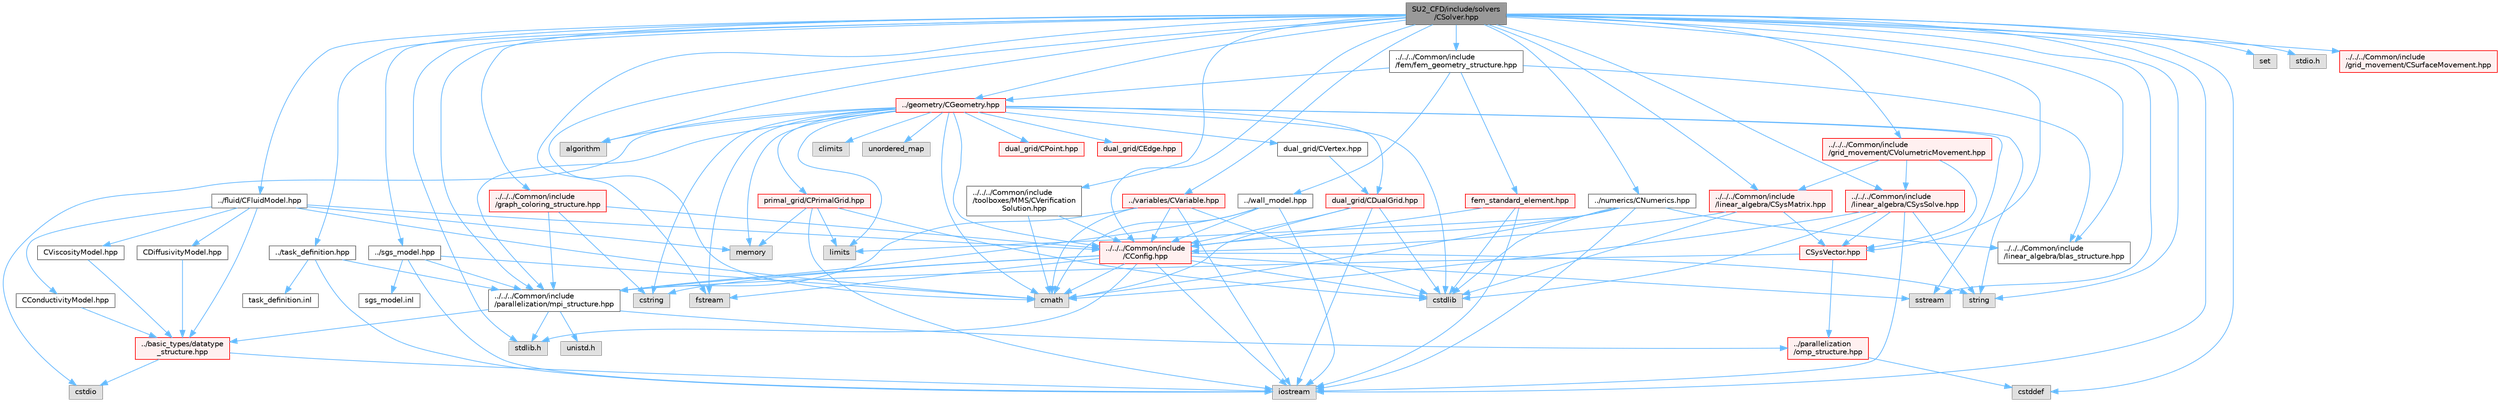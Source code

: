 digraph "SU2_CFD/include/solvers/CSolver.hpp"
{
 // LATEX_PDF_SIZE
  bgcolor="transparent";
  edge [fontname=Helvetica,fontsize=10,labelfontname=Helvetica,labelfontsize=10];
  node [fontname=Helvetica,fontsize=10,shape=box,height=0.2,width=0.4];
  Node1 [id="Node000001",label="SU2_CFD/include/solvers\l/CSolver.hpp",height=0.2,width=0.4,color="gray40", fillcolor="grey60", style="filled", fontcolor="black",tooltip="Headers of the CSolver class which is inherited by all of the other solvers."];
  Node1 -> Node2 [id="edge1_Node000001_Node000002",color="steelblue1",style="solid",tooltip=" "];
  Node2 [id="Node000002",label="../../../Common/include\l/parallelization/mpi_structure.hpp",height=0.2,width=0.4,color="grey40", fillcolor="white", style="filled",URL="$mpi__structure_8hpp.html",tooltip="Headers of the mpi interface for generalized datatypes. The subroutines and functions are in the mpi_..."];
  Node2 -> Node3 [id="edge2_Node000002_Node000003",color="steelblue1",style="solid",tooltip=" "];
  Node3 [id="Node000003",label="stdlib.h",height=0.2,width=0.4,color="grey60", fillcolor="#E0E0E0", style="filled",tooltip=" "];
  Node2 -> Node4 [id="edge3_Node000002_Node000004",color="steelblue1",style="solid",tooltip=" "];
  Node4 [id="Node000004",label="../basic_types/datatype\l_structure.hpp",height=0.2,width=0.4,color="red", fillcolor="#FFF0F0", style="filled",URL="$datatype__structure_8hpp.html",tooltip="Headers for generalized datatypes, defines an interface for AD types."];
  Node4 -> Node5 [id="edge4_Node000004_Node000005",color="steelblue1",style="solid",tooltip=" "];
  Node5 [id="Node000005",label="iostream",height=0.2,width=0.4,color="grey60", fillcolor="#E0E0E0", style="filled",tooltip=" "];
  Node4 -> Node7 [id="edge5_Node000004_Node000007",color="steelblue1",style="solid",tooltip=" "];
  Node7 [id="Node000007",label="cstdio",height=0.2,width=0.4,color="grey60", fillcolor="#E0E0E0", style="filled",tooltip=" "];
  Node2 -> Node14 [id="edge6_Node000002_Node000014",color="steelblue1",style="solid",tooltip=" "];
  Node14 [id="Node000014",label="unistd.h",height=0.2,width=0.4,color="grey60", fillcolor="#E0E0E0", style="filled",tooltip=" "];
  Node2 -> Node11 [id="edge7_Node000002_Node000011",color="steelblue1",style="solid",tooltip=" "];
  Node11 [id="Node000011",label="../parallelization\l/omp_structure.hpp",height=0.2,width=0.4,color="red", fillcolor="#FFF0F0", style="filled",URL="$omp__structure_8hpp.html",tooltip="OpenMP interface header, provides compatibility functions if the code is built without OpenMP support..."];
  Node11 -> Node12 [id="edge8_Node000011_Node000012",color="steelblue1",style="solid",tooltip=" "];
  Node12 [id="Node000012",label="cstddef",height=0.2,width=0.4,color="grey60", fillcolor="#E0E0E0", style="filled",tooltip=" "];
  Node1 -> Node15 [id="edge9_Node000001_Node000015",color="steelblue1",style="solid",tooltip=" "];
  Node15 [id="Node000015",label="cmath",height=0.2,width=0.4,color="grey60", fillcolor="#E0E0E0", style="filled",tooltip=" "];
  Node1 -> Node12 [id="edge10_Node000001_Node000012",color="steelblue1",style="solid",tooltip=" "];
  Node1 -> Node16 [id="edge11_Node000001_Node000016",color="steelblue1",style="solid",tooltip=" "];
  Node16 [id="Node000016",label="string",height=0.2,width=0.4,color="grey60", fillcolor="#E0E0E0", style="filled",tooltip=" "];
  Node1 -> Node17 [id="edge12_Node000001_Node000017",color="steelblue1",style="solid",tooltip=" "];
  Node17 [id="Node000017",label="fstream",height=0.2,width=0.4,color="grey60", fillcolor="#E0E0E0", style="filled",tooltip=" "];
  Node1 -> Node18 [id="edge13_Node000001_Node000018",color="steelblue1",style="solid",tooltip=" "];
  Node18 [id="Node000018",label="sstream",height=0.2,width=0.4,color="grey60", fillcolor="#E0E0E0", style="filled",tooltip=" "];
  Node1 -> Node19 [id="edge14_Node000001_Node000019",color="steelblue1",style="solid",tooltip=" "];
  Node19 [id="Node000019",label="algorithm",height=0.2,width=0.4,color="grey60", fillcolor="#E0E0E0", style="filled",tooltip=" "];
  Node1 -> Node5 [id="edge15_Node000001_Node000005",color="steelblue1",style="solid",tooltip=" "];
  Node1 -> Node20 [id="edge16_Node000001_Node000020",color="steelblue1",style="solid",tooltip=" "];
  Node20 [id="Node000020",label="set",height=0.2,width=0.4,color="grey60", fillcolor="#E0E0E0", style="filled",tooltip=" "];
  Node1 -> Node3 [id="edge17_Node000001_Node000003",color="steelblue1",style="solid",tooltip=" "];
  Node1 -> Node21 [id="edge18_Node000001_Node000021",color="steelblue1",style="solid",tooltip=" "];
  Node21 [id="Node000021",label="stdio.h",height=0.2,width=0.4,color="grey60", fillcolor="#E0E0E0", style="filled",tooltip=" "];
  Node1 -> Node22 [id="edge19_Node000001_Node000022",color="steelblue1",style="solid",tooltip=" "];
  Node22 [id="Node000022",label="../fluid/CFluidModel.hpp",height=0.2,width=0.4,color="grey40", fillcolor="white", style="filled",URL="$CFluidModel_8hpp.html",tooltip="Defines the main fluid model class for thermophysical properties."];
  Node22 -> Node15 [id="edge20_Node000022_Node000015",color="steelblue1",style="solid",tooltip=" "];
  Node22 -> Node23 [id="edge21_Node000022_Node000023",color="steelblue1",style="solid",tooltip=" "];
  Node23 [id="Node000023",label="memory",height=0.2,width=0.4,color="grey60", fillcolor="#E0E0E0", style="filled",tooltip=" "];
  Node22 -> Node24 [id="edge22_Node000022_Node000024",color="steelblue1",style="solid",tooltip=" "];
  Node24 [id="Node000024",label="../../../Common/include\l/CConfig.hpp",height=0.2,width=0.4,color="red", fillcolor="#FFF0F0", style="filled",URL="$CConfig_8hpp.html",tooltip="All the information about the definition of the physical problem. The subroutines and functions are i..."];
  Node24 -> Node2 [id="edge23_Node000024_Node000002",color="steelblue1",style="solid",tooltip=" "];
  Node24 -> Node5 [id="edge24_Node000024_Node000005",color="steelblue1",style="solid",tooltip=" "];
  Node24 -> Node25 [id="edge25_Node000024_Node000025",color="steelblue1",style="solid",tooltip=" "];
  Node25 [id="Node000025",label="cstdlib",height=0.2,width=0.4,color="grey60", fillcolor="#E0E0E0", style="filled",tooltip=" "];
  Node24 -> Node17 [id="edge26_Node000024_Node000017",color="steelblue1",style="solid",tooltip=" "];
  Node24 -> Node18 [id="edge27_Node000024_Node000018",color="steelblue1",style="solid",tooltip=" "];
  Node24 -> Node16 [id="edge28_Node000024_Node000016",color="steelblue1",style="solid",tooltip=" "];
  Node24 -> Node26 [id="edge29_Node000024_Node000026",color="steelblue1",style="solid",tooltip=" "];
  Node26 [id="Node000026",label="cstring",height=0.2,width=0.4,color="grey60", fillcolor="#E0E0E0", style="filled",tooltip=" "];
  Node24 -> Node3 [id="edge30_Node000024_Node000003",color="steelblue1",style="solid",tooltip=" "];
  Node24 -> Node15 [id="edge31_Node000024_Node000015",color="steelblue1",style="solid",tooltip=" "];
  Node22 -> Node4 [id="edge32_Node000022_Node000004",color="steelblue1",style="solid",tooltip=" "];
  Node22 -> Node43 [id="edge33_Node000022_Node000043",color="steelblue1",style="solid",tooltip=" "];
  Node43 [id="Node000043",label="CConductivityModel.hpp",height=0.2,width=0.4,color="grey40", fillcolor="white", style="filled",URL="$CConductivityModel_8hpp.html",tooltip="Defines an interface class for thermal conductivity models."];
  Node43 -> Node4 [id="edge34_Node000043_Node000004",color="steelblue1",style="solid",tooltip=" "];
  Node22 -> Node44 [id="edge35_Node000022_Node000044",color="steelblue1",style="solid",tooltip=" "];
  Node44 [id="Node000044",label="CViscosityModel.hpp",height=0.2,width=0.4,color="grey40", fillcolor="white", style="filled",URL="$CViscosityModel_8hpp.html",tooltip="Interface class for defining laminar viscosity models."];
  Node44 -> Node4 [id="edge36_Node000044_Node000004",color="steelblue1",style="solid",tooltip=" "];
  Node22 -> Node45 [id="edge37_Node000022_Node000045",color="steelblue1",style="solid",tooltip=" "];
  Node45 [id="Node000045",label="CDiffusivityModel.hpp",height=0.2,width=0.4,color="grey40", fillcolor="white", style="filled",URL="$CDiffusivityModel_8hpp.html",tooltip="Interface class for defining mass diffusivity models."];
  Node45 -> Node4 [id="edge38_Node000045_Node000004",color="steelblue1",style="solid",tooltip=" "];
  Node1 -> Node46 [id="edge39_Node000001_Node000046",color="steelblue1",style="solid",tooltip=" "];
  Node46 [id="Node000046",label="../task_definition.hpp",height=0.2,width=0.4,color="grey40", fillcolor="white", style="filled",URL="$task__definition_8hpp.html",tooltip="Header of the task definition class for the SU2 solvers."];
  Node46 -> Node2 [id="edge40_Node000046_Node000002",color="steelblue1",style="solid",tooltip=" "];
  Node46 -> Node5 [id="edge41_Node000046_Node000005",color="steelblue1",style="solid",tooltip=" "];
  Node46 -> Node47 [id="edge42_Node000046_Node000047",color="steelblue1",style="solid",tooltip=" "];
  Node47 [id="Node000047",label="task_definition.inl",height=0.2,width=0.4,color="grey40", fillcolor="white", style="filled",URL="$task__definition_8inl.html",tooltip="In-Line subroutines of the task_definition.hpp file."];
  Node1 -> Node48 [id="edge43_Node000001_Node000048",color="steelblue1",style="solid",tooltip=" "];
  Node48 [id="Node000048",label="../numerics/CNumerics.hpp",height=0.2,width=0.4,color="grey40", fillcolor="white", style="filled",URL="$CNumerics_8hpp.html",tooltip="Declaration of the base numerics class, the implementation is in the CNumerics.cpp file."];
  Node48 -> Node15 [id="edge44_Node000048_Node000015",color="steelblue1",style="solid",tooltip=" "];
  Node48 -> Node5 [id="edge45_Node000048_Node000005",color="steelblue1",style="solid",tooltip=" "];
  Node48 -> Node49 [id="edge46_Node000048_Node000049",color="steelblue1",style="solid",tooltip=" "];
  Node49 [id="Node000049",label="limits",height=0.2,width=0.4,color="grey60", fillcolor="#E0E0E0", style="filled",tooltip=" "];
  Node48 -> Node25 [id="edge47_Node000048_Node000025",color="steelblue1",style="solid",tooltip=" "];
  Node48 -> Node24 [id="edge48_Node000048_Node000024",color="steelblue1",style="solid",tooltip=" "];
  Node48 -> Node50 [id="edge49_Node000048_Node000050",color="steelblue1",style="solid",tooltip=" "];
  Node50 [id="Node000050",label="../../../Common/include\l/linear_algebra/blas_structure.hpp",height=0.2,width=0.4,color="grey40", fillcolor="white", style="filled",URL="$blas__structure_8hpp.html",tooltip="Include files and headers of the functions for matrix and vector operations, which are typically foun..."];
  Node1 -> Node51 [id="edge50_Node000001_Node000051",color="steelblue1",style="solid",tooltip=" "];
  Node51 [id="Node000051",label="../sgs_model.hpp",height=0.2,width=0.4,color="grey40", fillcolor="white", style="filled",URL="$sgs__model_8hpp.html",tooltip="Headers of the LES subgrid scale models of the SU2 solvers."];
  Node51 -> Node2 [id="edge51_Node000051_Node000002",color="steelblue1",style="solid",tooltip=" "];
  Node51 -> Node5 [id="edge52_Node000051_Node000005",color="steelblue1",style="solid",tooltip=" "];
  Node51 -> Node15 [id="edge53_Node000051_Node000015",color="steelblue1",style="solid",tooltip=" "];
  Node51 -> Node52 [id="edge54_Node000051_Node000052",color="steelblue1",style="solid",tooltip=" "];
  Node52 [id="Node000052",label="sgs_model.inl",height=0.2,width=0.4,color="grey40", fillcolor="white", style="filled",URL="$sgs__model_8inl.html",tooltip="In-Line subroutines of the sgs_model.hpp file."];
  Node1 -> Node53 [id="edge55_Node000001_Node000053",color="steelblue1",style="solid",tooltip=" "];
  Node53 [id="Node000053",label="../../../Common/include\l/fem/fem_geometry_structure.hpp",height=0.2,width=0.4,color="grey40", fillcolor="white", style="filled",URL="$fem__geometry__structure_8hpp.html",tooltip="Headers of the main subroutines for creating the geometrical structure for the FEM solver...."];
  Node53 -> Node54 [id="edge56_Node000053_Node000054",color="steelblue1",style="solid",tooltip=" "];
  Node54 [id="Node000054",label="../geometry/CGeometry.hpp",height=0.2,width=0.4,color="red", fillcolor="#FFF0F0", style="filled",URL="$CGeometry_8hpp.html",tooltip="Headers of the main subroutines for creating the geometrical structure. The subroutines and functions..."];
  Node54 -> Node49 [id="edge57_Node000054_Node000049",color="steelblue1",style="solid",tooltip=" "];
  Node54 -> Node2 [id="edge58_Node000054_Node000002",color="steelblue1",style="solid",tooltip=" "];
  Node54 -> Node16 [id="edge59_Node000054_Node000016",color="steelblue1",style="solid",tooltip=" "];
  Node54 -> Node17 [id="edge60_Node000054_Node000017",color="steelblue1",style="solid",tooltip=" "];
  Node54 -> Node18 [id="edge61_Node000054_Node000018",color="steelblue1",style="solid",tooltip=" "];
  Node54 -> Node15 [id="edge62_Node000054_Node000015",color="steelblue1",style="solid",tooltip=" "];
  Node54 -> Node19 [id="edge63_Node000054_Node000019",color="steelblue1",style="solid",tooltip=" "];
  Node54 -> Node26 [id="edge64_Node000054_Node000026",color="steelblue1",style="solid",tooltip=" "];
  Node54 -> Node7 [id="edge65_Node000054_Node000007",color="steelblue1",style="solid",tooltip=" "];
  Node54 -> Node25 [id="edge66_Node000054_Node000025",color="steelblue1",style="solid",tooltip=" "];
  Node54 -> Node55 [id="edge67_Node000054_Node000055",color="steelblue1",style="solid",tooltip=" "];
  Node55 [id="Node000055",label="climits",height=0.2,width=0.4,color="grey60", fillcolor="#E0E0E0", style="filled",tooltip=" "];
  Node54 -> Node23 [id="edge68_Node000054_Node000023",color="steelblue1",style="solid",tooltip=" "];
  Node54 -> Node56 [id="edge69_Node000054_Node000056",color="steelblue1",style="solid",tooltip=" "];
  Node56 [id="Node000056",label="unordered_map",height=0.2,width=0.4,color="grey60", fillcolor="#E0E0E0", style="filled",tooltip=" "];
  Node54 -> Node57 [id="edge70_Node000054_Node000057",color="steelblue1",style="solid",tooltip=" "];
  Node57 [id="Node000057",label="primal_grid/CPrimalGrid.hpp",height=0.2,width=0.4,color="red", fillcolor="#FFF0F0", style="filled",URL="$CPrimalGrid_8hpp.html",tooltip="Headers of the main subroutines for storing the primal grid structure. The subroutines and functions ..."];
  Node57 -> Node5 [id="edge71_Node000057_Node000005",color="steelblue1",style="solid",tooltip=" "];
  Node57 -> Node49 [id="edge72_Node000057_Node000049",color="steelblue1",style="solid",tooltip=" "];
  Node57 -> Node25 [id="edge73_Node000057_Node000025",color="steelblue1",style="solid",tooltip=" "];
  Node57 -> Node23 [id="edge74_Node000057_Node000023",color="steelblue1",style="solid",tooltip=" "];
  Node54 -> Node58 [id="edge75_Node000054_Node000058",color="steelblue1",style="solid",tooltip=" "];
  Node58 [id="Node000058",label="dual_grid/CDualGrid.hpp",height=0.2,width=0.4,color="red", fillcolor="#FFF0F0", style="filled",URL="$CDualGrid_8hpp.html",tooltip="Headers of the main subroutines for doing the complete dual grid structure. The subroutines and funct..."];
  Node58 -> Node15 [id="edge76_Node000058_Node000015",color="steelblue1",style="solid",tooltip=" "];
  Node58 -> Node5 [id="edge77_Node000058_Node000005",color="steelblue1",style="solid",tooltip=" "];
  Node58 -> Node25 [id="edge78_Node000058_Node000025",color="steelblue1",style="solid",tooltip=" "];
  Node58 -> Node24 [id="edge79_Node000058_Node000024",color="steelblue1",style="solid",tooltip=" "];
  Node54 -> Node59 [id="edge80_Node000054_Node000059",color="steelblue1",style="solid",tooltip=" "];
  Node59 [id="Node000059",label="dual_grid/CPoint.hpp",height=0.2,width=0.4,color="red", fillcolor="#FFF0F0", style="filled",URL="$CPoint_8hpp.html",tooltip="Declaration of the point class that stores geometric and adjacency information for dual control volum..."];
  Node54 -> Node63 [id="edge81_Node000054_Node000063",color="steelblue1",style="solid",tooltip=" "];
  Node63 [id="Node000063",label="dual_grid/CEdge.hpp",height=0.2,width=0.4,color="red", fillcolor="#FFF0F0", style="filled",URL="$CEdge_8hpp.html",tooltip="Declaration of the edge class CEdge.cpp file."];
  Node54 -> Node64 [id="edge82_Node000054_Node000064",color="steelblue1",style="solid",tooltip=" "];
  Node64 [id="Node000064",label="dual_grid/CVertex.hpp",height=0.2,width=0.4,color="grey40", fillcolor="white", style="filled",URL="$CVertex_8hpp.html",tooltip="Headers of the main subroutines for doing the complete dual grid structure. The subroutines and funct..."];
  Node64 -> Node58 [id="edge83_Node000064_Node000058",color="steelblue1",style="solid",tooltip=" "];
  Node54 -> Node24 [id="edge84_Node000054_Node000024",color="steelblue1",style="solid",tooltip=" "];
  Node53 -> Node71 [id="edge85_Node000053_Node000071",color="steelblue1",style="solid",tooltip=" "];
  Node71 [id="Node000071",label="fem_standard_element.hpp",height=0.2,width=0.4,color="red", fillcolor="#FFF0F0", style="filled",URL="$fem__standard__element_8hpp.html",tooltip="Headers of the main functions for the FEM standard elements. The functions are in the fem_standard_el..."];
  Node71 -> Node5 [id="edge86_Node000071_Node000005",color="steelblue1",style="solid",tooltip=" "];
  Node71 -> Node25 [id="edge87_Node000071_Node000025",color="steelblue1",style="solid",tooltip=" "];
  Node71 -> Node24 [id="edge88_Node000071_Node000024",color="steelblue1",style="solid",tooltip=" "];
  Node53 -> Node72 [id="edge89_Node000053_Node000072",color="steelblue1",style="solid",tooltip=" "];
  Node72 [id="Node000072",label="../wall_model.hpp",height=0.2,width=0.4,color="grey40", fillcolor="white", style="filled",URL="$wall__model_8hpp.html",tooltip="Headers for the wall model functions for large eddy simulations."];
  Node72 -> Node2 [id="edge90_Node000072_Node000002",color="steelblue1",style="solid",tooltip=" "];
  Node72 -> Node24 [id="edge91_Node000072_Node000024",color="steelblue1",style="solid",tooltip=" "];
  Node72 -> Node5 [id="edge92_Node000072_Node000005",color="steelblue1",style="solid",tooltip=" "];
  Node72 -> Node15 [id="edge93_Node000072_Node000015",color="steelblue1",style="solid",tooltip=" "];
  Node53 -> Node50 [id="edge94_Node000053_Node000050",color="steelblue1",style="solid",tooltip=" "];
  Node1 -> Node54 [id="edge95_Node000001_Node000054",color="steelblue1",style="solid",tooltip=" "];
  Node1 -> Node24 [id="edge96_Node000001_Node000024",color="steelblue1",style="solid",tooltip=" "];
  Node1 -> Node73 [id="edge97_Node000001_Node000073",color="steelblue1",style="solid",tooltip=" "];
  Node73 [id="Node000073",label="../../../Common/include\l/linear_algebra/CSysMatrix.hpp",height=0.2,width=0.4,color="red", fillcolor="#FFF0F0", style="filled",URL="$CSysMatrix_8hpp.html",tooltip="Declaration of the block-sparse matrix class. The implemtation is in CSysMatrix.cpp."];
  Node73 -> Node24 [id="edge98_Node000073_Node000024",color="steelblue1",style="solid",tooltip=" "];
  Node73 -> Node74 [id="edge99_Node000073_Node000074",color="steelblue1",style="solid",tooltip=" "];
  Node74 [id="Node000074",label="CSysVector.hpp",height=0.2,width=0.4,color="red", fillcolor="#FFF0F0", style="filled",URL="$CSysVector_8hpp.html",tooltip="Declararion and inlines of the vector class used in the solution of large, distributed,..."];
  Node74 -> Node2 [id="edge100_Node000074_Node000002",color="steelblue1",style="solid",tooltip=" "];
  Node74 -> Node11 [id="edge101_Node000074_Node000011",color="steelblue1",style="solid",tooltip=" "];
  Node73 -> Node25 [id="edge102_Node000073_Node000025",color="steelblue1",style="solid",tooltip=" "];
  Node1 -> Node74 [id="edge103_Node000001_Node000074",color="steelblue1",style="solid",tooltip=" "];
  Node1 -> Node77 [id="edge104_Node000001_Node000077",color="steelblue1",style="solid",tooltip=" "];
  Node77 [id="Node000077",label="../../../Common/include\l/linear_algebra/CSysSolve.hpp",height=0.2,width=0.4,color="red", fillcolor="#FFF0F0", style="filled",URL="$CSysSolve_8hpp.html",tooltip="Headers for the classes related to linear solvers (CG, FGMRES, etc) The subroutines and functions are..."];
  Node77 -> Node15 [id="edge105_Node000077_Node000015",color="steelblue1",style="solid",tooltip=" "];
  Node77 -> Node5 [id="edge106_Node000077_Node000005",color="steelblue1",style="solid",tooltip=" "];
  Node77 -> Node25 [id="edge107_Node000077_Node000025",color="steelblue1",style="solid",tooltip=" "];
  Node77 -> Node16 [id="edge108_Node000077_Node000016",color="steelblue1",style="solid",tooltip=" "];
  Node77 -> Node74 [id="edge109_Node000077_Node000074",color="steelblue1",style="solid",tooltip=" "];
  Node1 -> Node79 [id="edge110_Node000001_Node000079",color="steelblue1",style="solid",tooltip=" "];
  Node79 [id="Node000079",label="../../../Common/include\l/grid_movement/CSurfaceMovement.hpp",height=0.2,width=0.4,color="red", fillcolor="#FFF0F0", style="filled",URL="$CSurfaceMovement_8hpp.html",tooltip="Headers of the CSurfaceMovement class."];
  Node1 -> Node83 [id="edge111_Node000001_Node000083",color="steelblue1",style="solid",tooltip=" "];
  Node83 [id="Node000083",label="../../../Common/include\l/grid_movement/CVolumetricMovement.hpp",height=0.2,width=0.4,color="red", fillcolor="#FFF0F0", style="filled",URL="$CVolumetricMovement_8hpp.html",tooltip="Headers of the CVolumetricMovement class."];
  Node83 -> Node73 [id="edge112_Node000083_Node000073",color="steelblue1",style="solid",tooltip=" "];
  Node83 -> Node74 [id="edge113_Node000083_Node000074",color="steelblue1",style="solid",tooltip=" "];
  Node83 -> Node77 [id="edge114_Node000083_Node000077",color="steelblue1",style="solid",tooltip=" "];
  Node1 -> Node50 [id="edge115_Node000001_Node000050",color="steelblue1",style="solid",tooltip=" "];
  Node1 -> Node84 [id="edge116_Node000001_Node000084",color="steelblue1",style="solid",tooltip=" "];
  Node84 [id="Node000084",label="../../../Common/include\l/graph_coloring_structure.hpp",height=0.2,width=0.4,color="red", fillcolor="#FFF0F0", style="filled",URL="$graph__coloring__structure_8hpp.html",tooltip="Include files and headers of the functions to carry out a coloring of a given graph...."];
  Node84 -> Node2 [id="edge117_Node000084_Node000002",color="steelblue1",style="solid",tooltip=" "];
  Node84 -> Node24 [id="edge118_Node000084_Node000024",color="steelblue1",style="solid",tooltip=" "];
  Node84 -> Node26 [id="edge119_Node000084_Node000026",color="steelblue1",style="solid",tooltip=" "];
  Node1 -> Node85 [id="edge120_Node000001_Node000085",color="steelblue1",style="solid",tooltip=" "];
  Node85 [id="Node000085",label="../../../Common/include\l/toolboxes/MMS/CVerification\lSolution.hpp",height=0.2,width=0.4,color="grey40", fillcolor="white", style="filled",URL="$CVerificationSolution_8hpp.html",tooltip="Header file for the base class CVerificationSolution. The implementations are in the CVerificationSol..."];
  Node85 -> Node15 [id="edge121_Node000085_Node000015",color="steelblue1",style="solid",tooltip=" "];
  Node85 -> Node24 [id="edge122_Node000085_Node000024",color="steelblue1",style="solid",tooltip=" "];
  Node1 -> Node86 [id="edge123_Node000001_Node000086",color="steelblue1",style="solid",tooltip=" "];
  Node86 [id="Node000086",label="../variables/CVariable.hpp",height=0.2,width=0.4,color="red", fillcolor="#FFF0F0", style="filled",URL="$CVariable_8hpp.html",tooltip="Declaration and inlines of the parent class for defining problem variables, function definitions in f..."];
  Node86 -> Node2 [id="edge124_Node000086_Node000002",color="steelblue1",style="solid",tooltip=" "];
  Node86 -> Node15 [id="edge125_Node000086_Node000015",color="steelblue1",style="solid",tooltip=" "];
  Node86 -> Node5 [id="edge126_Node000086_Node000005",color="steelblue1",style="solid",tooltip=" "];
  Node86 -> Node25 [id="edge127_Node000086_Node000025",color="steelblue1",style="solid",tooltip=" "];
  Node86 -> Node24 [id="edge128_Node000086_Node000024",color="steelblue1",style="solid",tooltip=" "];
}
